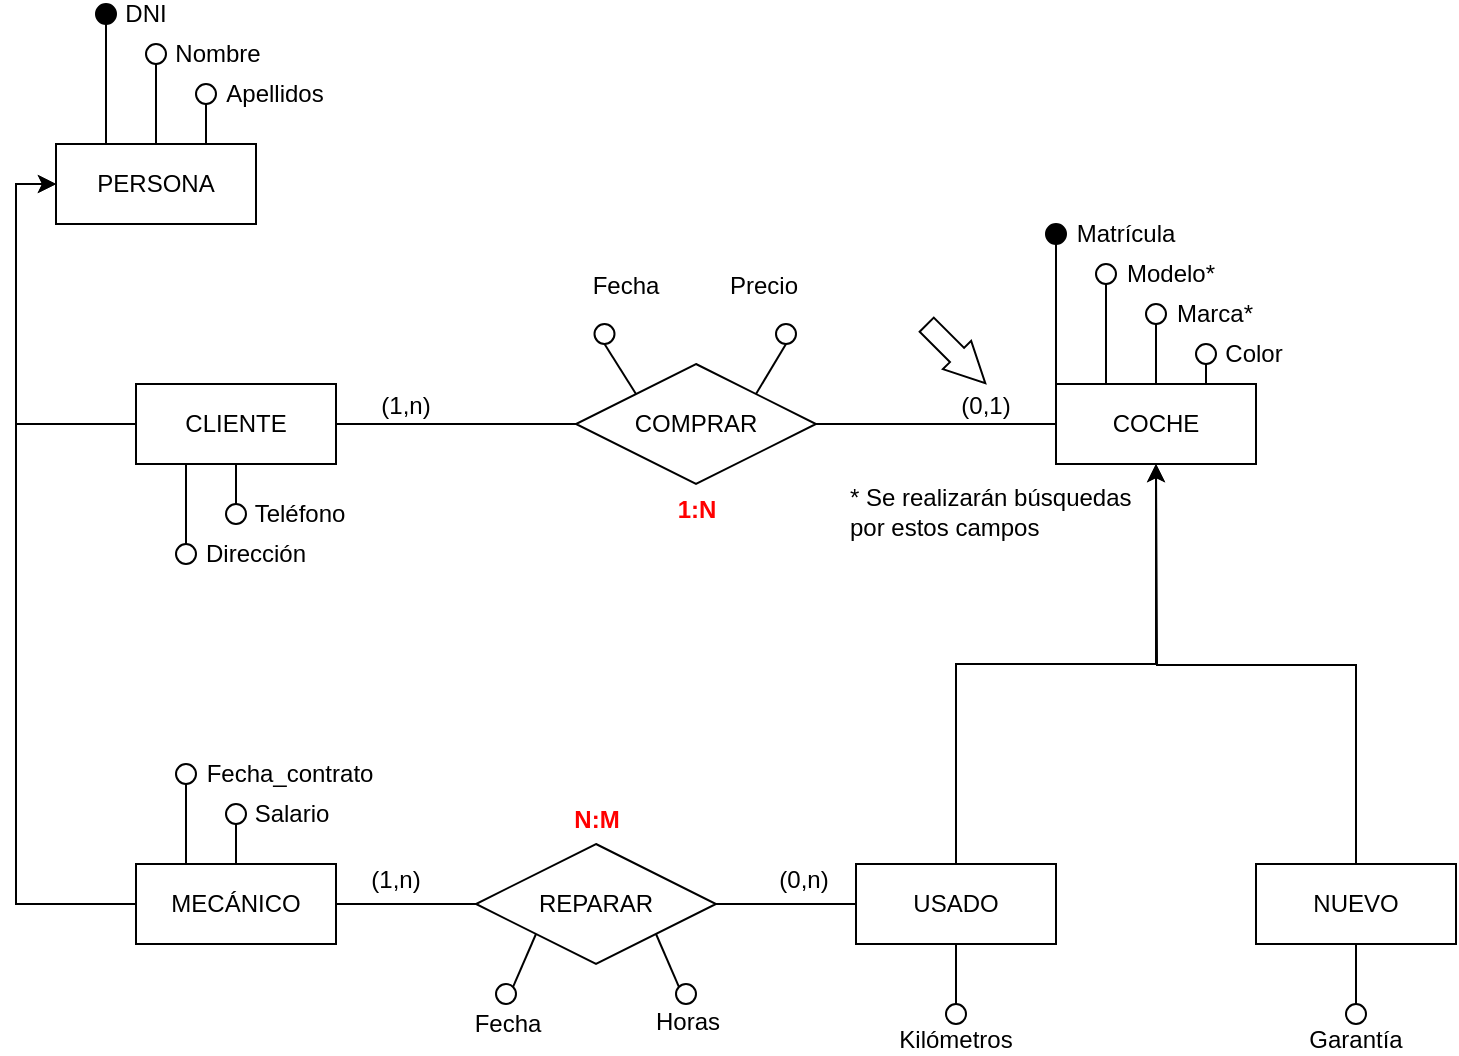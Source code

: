 <mxfile version="22.1.2" type="device" pages="2">
  <diagram id="2yf-LPSe1qnthCO2TVM8" name="DIAGRAMA E-R">
    <mxGraphModel dx="1098" dy="648" grid="1" gridSize="10" guides="1" tooltips="1" connect="1" arrows="1" fold="1" page="1" pageScale="1" pageWidth="827" pageHeight="1169" math="0" shadow="0">
      <root>
        <mxCell id="0" />
        <mxCell id="1" parent="0" />
        <mxCell id="YklgK1IUKCAG5jEIRezk-4" style="edgeStyle=orthogonalEdgeStyle;rounded=0;orthogonalLoop=1;jettySize=auto;html=1;exitX=0;exitY=0.5;exitDx=0;exitDy=0;entryX=0;entryY=0.5;entryDx=0;entryDy=0;" parent="1" source="YklgK1IUKCAG5jEIRezk-1" target="YklgK1IUKCAG5jEIRezk-3" edge="1">
          <mxGeometry relative="1" as="geometry" />
        </mxCell>
        <mxCell id="YklgK1IUKCAG5jEIRezk-14" style="edgeStyle=orthogonalEdgeStyle;rounded=0;orthogonalLoop=1;jettySize=auto;html=1;exitX=1;exitY=0.5;exitDx=0;exitDy=0;entryX=0;entryY=0.5;entryDx=0;entryDy=0;endArrow=none;endFill=0;" parent="1" source="YklgK1IUKCAG5jEIRezk-1" target="YklgK1IUKCAG5jEIRezk-12" edge="1">
          <mxGeometry relative="1" as="geometry" />
        </mxCell>
        <mxCell id="YklgK1IUKCAG5jEIRezk-35" style="edgeStyle=orthogonalEdgeStyle;rounded=0;orthogonalLoop=1;jettySize=auto;html=1;exitX=0.25;exitY=1;exitDx=0;exitDy=0;entryX=0.5;entryY=0;entryDx=0;entryDy=0;endArrow=none;endFill=0;" parent="1" source="YklgK1IUKCAG5jEIRezk-1" target="YklgK1IUKCAG5jEIRezk-34" edge="1">
          <mxGeometry relative="1" as="geometry" />
        </mxCell>
        <mxCell id="YklgK1IUKCAG5jEIRezk-38" style="edgeStyle=orthogonalEdgeStyle;rounded=0;orthogonalLoop=1;jettySize=auto;html=1;exitX=0.5;exitY=1;exitDx=0;exitDy=0;entryX=0.5;entryY=0;entryDx=0;entryDy=0;endArrow=none;endFill=0;" parent="1" source="YklgK1IUKCAG5jEIRezk-1" target="YklgK1IUKCAG5jEIRezk-37" edge="1">
          <mxGeometry relative="1" as="geometry" />
        </mxCell>
        <mxCell id="YklgK1IUKCAG5jEIRezk-1" value="CLIENTE" style="whiteSpace=wrap;html=1;align=center;" parent="1" vertex="1">
          <mxGeometry x="80" y="280" width="100" height="40" as="geometry" />
        </mxCell>
        <mxCell id="YklgK1IUKCAG5jEIRezk-6" style="edgeStyle=orthogonalEdgeStyle;rounded=0;orthogonalLoop=1;jettySize=auto;html=1;exitX=0;exitY=0.5;exitDx=0;exitDy=0;entryX=0;entryY=0.5;entryDx=0;entryDy=0;" parent="1" source="YklgK1IUKCAG5jEIRezk-2" target="YklgK1IUKCAG5jEIRezk-3" edge="1">
          <mxGeometry relative="1" as="geometry" />
        </mxCell>
        <mxCell id="YklgK1IUKCAG5jEIRezk-16" style="edgeStyle=orthogonalEdgeStyle;rounded=0;orthogonalLoop=1;jettySize=auto;html=1;exitX=1;exitY=0.5;exitDx=0;exitDy=0;entryX=0;entryY=0.5;entryDx=0;entryDy=0;endArrow=none;endFill=0;" parent="1" source="YklgK1IUKCAG5jEIRezk-2" target="YklgK1IUKCAG5jEIRezk-13" edge="1">
          <mxGeometry relative="1" as="geometry" />
        </mxCell>
        <mxCell id="YklgK1IUKCAG5jEIRezk-2" value="MECÁNICO" style="whiteSpace=wrap;html=1;align=center;" parent="1" vertex="1">
          <mxGeometry x="80" y="520" width="100" height="40" as="geometry" />
        </mxCell>
        <mxCell id="YklgK1IUKCAG5jEIRezk-26" style="edgeStyle=orthogonalEdgeStyle;rounded=0;orthogonalLoop=1;jettySize=auto;html=1;exitX=0.25;exitY=0;exitDx=0;exitDy=0;entryX=0.5;entryY=1;entryDx=0;entryDy=0;endArrow=none;endFill=0;" parent="1" source="YklgK1IUKCAG5jEIRezk-3" target="YklgK1IUKCAG5jEIRezk-25" edge="1">
          <mxGeometry relative="1" as="geometry" />
        </mxCell>
        <mxCell id="YklgK1IUKCAG5jEIRezk-29" style="edgeStyle=orthogonalEdgeStyle;rounded=0;orthogonalLoop=1;jettySize=auto;html=1;exitX=0.5;exitY=0;exitDx=0;exitDy=0;entryX=0.5;entryY=1;entryDx=0;entryDy=0;endArrow=none;endFill=0;" parent="1" source="YklgK1IUKCAG5jEIRezk-3" target="YklgK1IUKCAG5jEIRezk-28" edge="1">
          <mxGeometry relative="1" as="geometry" />
        </mxCell>
        <mxCell id="YklgK1IUKCAG5jEIRezk-32" style="edgeStyle=orthogonalEdgeStyle;rounded=0;orthogonalLoop=1;jettySize=auto;html=1;exitX=0.75;exitY=0;exitDx=0;exitDy=0;entryX=0.5;entryY=1;entryDx=0;entryDy=0;endArrow=none;endFill=0;" parent="1" source="YklgK1IUKCAG5jEIRezk-3" target="YklgK1IUKCAG5jEIRezk-31" edge="1">
          <mxGeometry relative="1" as="geometry" />
        </mxCell>
        <mxCell id="YklgK1IUKCAG5jEIRezk-3" value="PERSONA" style="whiteSpace=wrap;html=1;align=center;" parent="1" vertex="1">
          <mxGeometry x="40" y="160" width="100" height="40" as="geometry" />
        </mxCell>
        <mxCell id="YklgK1IUKCAG5jEIRezk-10" style="edgeStyle=orthogonalEdgeStyle;rounded=0;orthogonalLoop=1;jettySize=auto;html=1;exitX=0.5;exitY=0;exitDx=0;exitDy=0;entryX=0.5;entryY=1;entryDx=0;entryDy=0;" parent="1" source="YklgK1IUKCAG5jEIRezk-7" target="YklgK1IUKCAG5jEIRezk-9" edge="1">
          <mxGeometry relative="1" as="geometry" />
        </mxCell>
        <mxCell id="YklgK1IUKCAG5jEIRezk-47" style="edgeStyle=orthogonalEdgeStyle;rounded=0;orthogonalLoop=1;jettySize=auto;html=1;exitX=0.5;exitY=1;exitDx=0;exitDy=0;entryX=0.5;entryY=0;entryDx=0;entryDy=0;endArrow=none;endFill=0;" parent="1" source="YklgK1IUKCAG5jEIRezk-7" target="YklgK1IUKCAG5jEIRezk-46" edge="1">
          <mxGeometry relative="1" as="geometry" />
        </mxCell>
        <mxCell id="YklgK1IUKCAG5jEIRezk-7" value="USADO" style="whiteSpace=wrap;html=1;align=center;" parent="1" vertex="1">
          <mxGeometry x="440" y="520" width="100" height="40" as="geometry" />
        </mxCell>
        <mxCell id="YklgK1IUKCAG5jEIRezk-11" style="edgeStyle=orthogonalEdgeStyle;rounded=0;orthogonalLoop=1;jettySize=auto;html=1;exitX=0.5;exitY=0;exitDx=0;exitDy=0;" parent="1" source="YklgK1IUKCAG5jEIRezk-8" edge="1">
          <mxGeometry relative="1" as="geometry">
            <mxPoint x="590" y="320" as="targetPoint" />
          </mxGeometry>
        </mxCell>
        <mxCell id="YklgK1IUKCAG5jEIRezk-50" style="edgeStyle=orthogonalEdgeStyle;rounded=0;orthogonalLoop=1;jettySize=auto;html=1;exitX=0.5;exitY=1;exitDx=0;exitDy=0;entryX=0.5;entryY=0;entryDx=0;entryDy=0;endArrow=none;endFill=0;" parent="1" source="YklgK1IUKCAG5jEIRezk-8" target="YklgK1IUKCAG5jEIRezk-49" edge="1">
          <mxGeometry relative="1" as="geometry" />
        </mxCell>
        <mxCell id="YklgK1IUKCAG5jEIRezk-8" value="NUEVO" style="whiteSpace=wrap;html=1;align=center;" parent="1" vertex="1">
          <mxGeometry x="640" y="520" width="100" height="40" as="geometry" />
        </mxCell>
        <mxCell id="YklgK1IUKCAG5jEIRezk-15" style="edgeStyle=orthogonalEdgeStyle;rounded=0;orthogonalLoop=1;jettySize=auto;html=1;exitX=0;exitY=0.5;exitDx=0;exitDy=0;entryX=1;entryY=0.5;entryDx=0;entryDy=0;endArrow=none;endFill=0;" parent="1" source="YklgK1IUKCAG5jEIRezk-9" target="YklgK1IUKCAG5jEIRezk-12" edge="1">
          <mxGeometry relative="1" as="geometry" />
        </mxCell>
        <mxCell id="YklgK1IUKCAG5jEIRezk-54" style="edgeStyle=orthogonalEdgeStyle;rounded=0;orthogonalLoop=1;jettySize=auto;html=1;exitX=0;exitY=0;exitDx=0;exitDy=0;entryX=0.5;entryY=1;entryDx=0;entryDy=0;endArrow=none;endFill=0;" parent="1" source="YklgK1IUKCAG5jEIRezk-9" target="YklgK1IUKCAG5jEIRezk-53" edge="1">
          <mxGeometry relative="1" as="geometry" />
        </mxCell>
        <mxCell id="YklgK1IUKCAG5jEIRezk-57" style="edgeStyle=orthogonalEdgeStyle;rounded=0;orthogonalLoop=1;jettySize=auto;html=1;exitX=0.25;exitY=0;exitDx=0;exitDy=0;entryX=0.5;entryY=1;entryDx=0;entryDy=0;endArrow=none;endFill=0;" parent="1" source="YklgK1IUKCAG5jEIRezk-9" target="YklgK1IUKCAG5jEIRezk-56" edge="1">
          <mxGeometry relative="1" as="geometry" />
        </mxCell>
        <mxCell id="YklgK1IUKCAG5jEIRezk-60" style="edgeStyle=orthogonalEdgeStyle;rounded=0;orthogonalLoop=1;jettySize=auto;html=1;exitX=0.5;exitY=0;exitDx=0;exitDy=0;entryX=0.5;entryY=1;entryDx=0;entryDy=0;endArrow=none;endFill=0;" parent="1" source="YklgK1IUKCAG5jEIRezk-9" target="YklgK1IUKCAG5jEIRezk-59" edge="1">
          <mxGeometry relative="1" as="geometry" />
        </mxCell>
        <mxCell id="YklgK1IUKCAG5jEIRezk-63" style="edgeStyle=orthogonalEdgeStyle;rounded=0;orthogonalLoop=1;jettySize=auto;html=1;exitX=0.75;exitY=0;exitDx=0;exitDy=0;entryX=0.5;entryY=1;entryDx=0;entryDy=0;endArrow=none;endFill=0;" parent="1" source="YklgK1IUKCAG5jEIRezk-9" target="YklgK1IUKCAG5jEIRezk-62" edge="1">
          <mxGeometry relative="1" as="geometry" />
        </mxCell>
        <mxCell id="YklgK1IUKCAG5jEIRezk-9" value="COCHE" style="whiteSpace=wrap;html=1;align=center;" parent="1" vertex="1">
          <mxGeometry x="540" y="280" width="100" height="40" as="geometry" />
        </mxCell>
        <mxCell id="YklgK1IUKCAG5jEIRezk-12" value="COMPRAR" style="shape=rhombus;perimeter=rhombusPerimeter;whiteSpace=wrap;html=1;align=center;" parent="1" vertex="1">
          <mxGeometry x="300" y="270" width="120" height="60" as="geometry" />
        </mxCell>
        <mxCell id="YklgK1IUKCAG5jEIRezk-17" style="edgeStyle=orthogonalEdgeStyle;rounded=0;orthogonalLoop=1;jettySize=auto;html=1;exitX=1;exitY=0.5;exitDx=0;exitDy=0;entryX=0;entryY=0.5;entryDx=0;entryDy=0;endArrow=none;endFill=0;" parent="1" source="YklgK1IUKCAG5jEIRezk-13" target="YklgK1IUKCAG5jEIRezk-7" edge="1">
          <mxGeometry relative="1" as="geometry" />
        </mxCell>
        <mxCell id="YklgK1IUKCAG5jEIRezk-75" style="edgeStyle=none;rounded=0;orthogonalLoop=1;jettySize=auto;html=1;exitX=0;exitY=1;exitDx=0;exitDy=0;entryX=1;entryY=0;entryDx=0;entryDy=0;endArrow=none;endFill=0;" parent="1" source="YklgK1IUKCAG5jEIRezk-13" target="YklgK1IUKCAG5jEIRezk-73" edge="1">
          <mxGeometry relative="1" as="geometry" />
        </mxCell>
        <mxCell id="YklgK1IUKCAG5jEIRezk-79" style="edgeStyle=none;rounded=0;orthogonalLoop=1;jettySize=auto;html=1;exitX=1;exitY=1;exitDx=0;exitDy=0;entryX=0;entryY=0;entryDx=0;entryDy=0;endArrow=none;endFill=0;" parent="1" source="YklgK1IUKCAG5jEIRezk-13" target="YklgK1IUKCAG5jEIRezk-74" edge="1">
          <mxGeometry relative="1" as="geometry" />
        </mxCell>
        <mxCell id="YklgK1IUKCAG5jEIRezk-13" value="REPARAR" style="shape=rhombus;perimeter=rhombusPerimeter;whiteSpace=wrap;html=1;align=center;" parent="1" vertex="1">
          <mxGeometry x="250" y="510" width="120" height="60" as="geometry" />
        </mxCell>
        <mxCell id="YklgK1IUKCAG5jEIRezk-20" value="(1,n)" style="text;html=1;strokeColor=none;fillColor=none;align=center;verticalAlign=middle;whiteSpace=wrap;rounded=0;" parent="1" vertex="1">
          <mxGeometry x="200" y="286" width="30" height="10" as="geometry" />
        </mxCell>
        <mxCell id="YklgK1IUKCAG5jEIRezk-21" value="(0,1)" style="text;html=1;strokeColor=none;fillColor=none;align=center;verticalAlign=middle;whiteSpace=wrap;rounded=0;" parent="1" vertex="1">
          <mxGeometry x="490" y="286" width="30" height="10" as="geometry" />
        </mxCell>
        <mxCell id="YklgK1IUKCAG5jEIRezk-22" value="" style="shape=flexArrow;endArrow=classic;html=1;rounded=0;endWidth=9;endSize=6.33;" parent="1" edge="1">
          <mxGeometry width="50" height="50" relative="1" as="geometry">
            <mxPoint x="475" y="250" as="sourcePoint" />
            <mxPoint x="505" y="280" as="targetPoint" />
          </mxGeometry>
        </mxCell>
        <mxCell id="YklgK1IUKCAG5jEIRezk-23" value="(1,n)" style="text;html=1;strokeColor=none;fillColor=none;align=center;verticalAlign=middle;whiteSpace=wrap;rounded=0;" parent="1" vertex="1">
          <mxGeometry x="195" y="523" width="30" height="10" as="geometry" />
        </mxCell>
        <mxCell id="YklgK1IUKCAG5jEIRezk-24" value="(0,n)" style="text;html=1;strokeColor=none;fillColor=none;align=center;verticalAlign=middle;whiteSpace=wrap;rounded=0;" parent="1" vertex="1">
          <mxGeometry x="399" y="523" width="30" height="10" as="geometry" />
        </mxCell>
        <mxCell id="YklgK1IUKCAG5jEIRezk-25" value="" style="ellipse;whiteSpace=wrap;html=1;aspect=fixed;fillColor=#000000;" parent="1" vertex="1">
          <mxGeometry x="60" y="90" width="10" height="10" as="geometry" />
        </mxCell>
        <mxCell id="YklgK1IUKCAG5jEIRezk-27" value="DNI" style="text;html=1;strokeColor=none;fillColor=none;align=center;verticalAlign=middle;whiteSpace=wrap;rounded=0;" parent="1" vertex="1">
          <mxGeometry x="70" y="90" width="30" height="10" as="geometry" />
        </mxCell>
        <mxCell id="YklgK1IUKCAG5jEIRezk-28" value="" style="ellipse;whiteSpace=wrap;html=1;aspect=fixed;" parent="1" vertex="1">
          <mxGeometry x="85" y="110" width="10" height="10" as="geometry" />
        </mxCell>
        <mxCell id="YklgK1IUKCAG5jEIRezk-30" value="Nombre" style="text;html=1;strokeColor=none;fillColor=none;align=center;verticalAlign=middle;whiteSpace=wrap;rounded=0;" parent="1" vertex="1">
          <mxGeometry x="96" y="110" width="50" height="10" as="geometry" />
        </mxCell>
        <mxCell id="YklgK1IUKCAG5jEIRezk-31" value="" style="ellipse;whiteSpace=wrap;html=1;aspect=fixed;" parent="1" vertex="1">
          <mxGeometry x="110" y="130" width="10" height="10" as="geometry" />
        </mxCell>
        <mxCell id="YklgK1IUKCAG5jEIRezk-33" value="Apellidos" style="text;html=1;strokeColor=none;fillColor=none;align=center;verticalAlign=middle;whiteSpace=wrap;rounded=0;" parent="1" vertex="1">
          <mxGeometry x="122" y="130" width="55" height="10" as="geometry" />
        </mxCell>
        <mxCell id="YklgK1IUKCAG5jEIRezk-34" value="" style="ellipse;whiteSpace=wrap;html=1;aspect=fixed;" parent="1" vertex="1">
          <mxGeometry x="100" y="360" width="10" height="10" as="geometry" />
        </mxCell>
        <mxCell id="YklgK1IUKCAG5jEIRezk-36" value="Dirección" style="text;html=1;strokeColor=none;fillColor=none;align=center;verticalAlign=middle;whiteSpace=wrap;rounded=0;" parent="1" vertex="1">
          <mxGeometry x="115" y="360" width="50" height="10" as="geometry" />
        </mxCell>
        <mxCell id="YklgK1IUKCAG5jEIRezk-37" value="" style="ellipse;whiteSpace=wrap;html=1;aspect=fixed;" parent="1" vertex="1">
          <mxGeometry x="125" y="340" width="10" height="10" as="geometry" />
        </mxCell>
        <mxCell id="YklgK1IUKCAG5jEIRezk-39" value="Teléfono" style="text;html=1;strokeColor=none;fillColor=none;align=center;verticalAlign=middle;whiteSpace=wrap;rounded=0;" parent="1" vertex="1">
          <mxGeometry x="137" y="340" width="50" height="10" as="geometry" />
        </mxCell>
        <mxCell id="YklgK1IUKCAG5jEIRezk-42" style="edgeStyle=orthogonalEdgeStyle;rounded=0;orthogonalLoop=1;jettySize=auto;html=1;exitX=0.5;exitY=1;exitDx=0;exitDy=0;entryX=0.25;entryY=0;entryDx=0;entryDy=0;endArrow=none;endFill=0;" parent="1" source="YklgK1IUKCAG5jEIRezk-40" target="YklgK1IUKCAG5jEIRezk-2" edge="1">
          <mxGeometry relative="1" as="geometry" />
        </mxCell>
        <mxCell id="YklgK1IUKCAG5jEIRezk-40" value="" style="ellipse;whiteSpace=wrap;html=1;aspect=fixed;" parent="1" vertex="1">
          <mxGeometry x="100" y="470" width="10" height="10" as="geometry" />
        </mxCell>
        <mxCell id="YklgK1IUKCAG5jEIRezk-43" style="edgeStyle=orthogonalEdgeStyle;rounded=0;orthogonalLoop=1;jettySize=auto;html=1;exitX=0.5;exitY=1;exitDx=0;exitDy=0;entryX=0.5;entryY=0;entryDx=0;entryDy=0;endArrow=none;endFill=0;" parent="1" source="YklgK1IUKCAG5jEIRezk-41" target="YklgK1IUKCAG5jEIRezk-2" edge="1">
          <mxGeometry relative="1" as="geometry" />
        </mxCell>
        <mxCell id="YklgK1IUKCAG5jEIRezk-41" value="" style="ellipse;whiteSpace=wrap;html=1;aspect=fixed;" parent="1" vertex="1">
          <mxGeometry x="125" y="490" width="10" height="10" as="geometry" />
        </mxCell>
        <mxCell id="YklgK1IUKCAG5jEIRezk-44" value="Fecha_contrato" style="text;html=1;strokeColor=none;fillColor=none;align=center;verticalAlign=middle;whiteSpace=wrap;rounded=0;" parent="1" vertex="1">
          <mxGeometry x="117" y="470" width="80" height="10" as="geometry" />
        </mxCell>
        <mxCell id="YklgK1IUKCAG5jEIRezk-45" value="Salario" style="text;html=1;strokeColor=none;fillColor=none;align=center;verticalAlign=middle;whiteSpace=wrap;rounded=0;" parent="1" vertex="1">
          <mxGeometry x="141" y="490" width="34" height="10" as="geometry" />
        </mxCell>
        <mxCell id="YklgK1IUKCAG5jEIRezk-46" value="" style="ellipse;whiteSpace=wrap;html=1;aspect=fixed;" parent="1" vertex="1">
          <mxGeometry x="485" y="590" width="10" height="10" as="geometry" />
        </mxCell>
        <mxCell id="YklgK1IUKCAG5jEIRezk-48" value="Kilómetros" style="text;html=1;strokeColor=none;fillColor=none;align=center;verticalAlign=middle;whiteSpace=wrap;rounded=0;" parent="1" vertex="1">
          <mxGeometry x="460" y="603" width="60" height="10" as="geometry" />
        </mxCell>
        <mxCell id="YklgK1IUKCAG5jEIRezk-49" value="" style="ellipse;whiteSpace=wrap;html=1;aspect=fixed;" parent="1" vertex="1">
          <mxGeometry x="685" y="590" width="10" height="10" as="geometry" />
        </mxCell>
        <mxCell id="YklgK1IUKCAG5jEIRezk-51" value="Garantía" style="text;html=1;strokeColor=none;fillColor=none;align=center;verticalAlign=middle;whiteSpace=wrap;rounded=0;" parent="1" vertex="1">
          <mxGeometry x="665" y="603" width="50" height="10" as="geometry" />
        </mxCell>
        <mxCell id="YklgK1IUKCAG5jEIRezk-53" value="" style="ellipse;whiteSpace=wrap;html=1;aspect=fixed;fillColor=#000000;" parent="1" vertex="1">
          <mxGeometry x="535" y="200" width="10" height="10" as="geometry" />
        </mxCell>
        <mxCell id="YklgK1IUKCAG5jEIRezk-55" value="Matrícula" style="text;html=1;strokeColor=none;fillColor=none;align=center;verticalAlign=middle;whiteSpace=wrap;rounded=0;" parent="1" vertex="1">
          <mxGeometry x="550" y="200" width="50" height="10" as="geometry" />
        </mxCell>
        <mxCell id="YklgK1IUKCAG5jEIRezk-56" value="" style="ellipse;whiteSpace=wrap;html=1;aspect=fixed;" parent="1" vertex="1">
          <mxGeometry x="560" y="220" width="10" height="10" as="geometry" />
        </mxCell>
        <mxCell id="YklgK1IUKCAG5jEIRezk-58" value="Modelo*" style="text;html=1;strokeColor=none;fillColor=none;align=center;verticalAlign=middle;whiteSpace=wrap;rounded=0;" parent="1" vertex="1">
          <mxGeometry x="575" y="220" width="45" height="10" as="geometry" />
        </mxCell>
        <mxCell id="YklgK1IUKCAG5jEIRezk-59" value="" style="ellipse;whiteSpace=wrap;html=1;aspect=fixed;" parent="1" vertex="1">
          <mxGeometry x="585" y="240" width="10" height="10" as="geometry" />
        </mxCell>
        <mxCell id="YklgK1IUKCAG5jEIRezk-61" value="Marca*" style="text;html=1;strokeColor=none;fillColor=none;align=center;verticalAlign=middle;whiteSpace=wrap;rounded=0;" parent="1" vertex="1">
          <mxGeometry x="597" y="240" width="45" height="10" as="geometry" />
        </mxCell>
        <mxCell id="YklgK1IUKCAG5jEIRezk-62" value="" style="ellipse;whiteSpace=wrap;html=1;aspect=fixed;" parent="1" vertex="1">
          <mxGeometry x="610" y="260" width="10" height="10" as="geometry" />
        </mxCell>
        <mxCell id="YklgK1IUKCAG5jEIRezk-64" value="Color" style="text;html=1;strokeColor=none;fillColor=none;align=center;verticalAlign=middle;whiteSpace=wrap;rounded=0;" parent="1" vertex="1">
          <mxGeometry x="625" y="260" width="28" height="10" as="geometry" />
        </mxCell>
        <mxCell id="YklgK1IUKCAG5jEIRezk-65" value="* Se realizarán búsquedas por estos campos" style="text;html=1;strokeColor=none;fillColor=none;align=left;verticalAlign=middle;whiteSpace=wrap;rounded=0;" parent="1" vertex="1">
          <mxGeometry x="435" y="329" width="150" height="30" as="geometry" />
        </mxCell>
        <mxCell id="-b9QOJxfZIgLCK0oRXfn-2" style="edgeStyle=none;rounded=0;orthogonalLoop=1;jettySize=auto;html=1;exitX=0.5;exitY=1;exitDx=0;exitDy=0;entryX=1;entryY=0;entryDx=0;entryDy=0;endArrow=none;endFill=0;" parent="1" source="YklgK1IUKCAG5jEIRezk-66" target="YklgK1IUKCAG5jEIRezk-12" edge="1">
          <mxGeometry relative="1" as="geometry" />
        </mxCell>
        <mxCell id="YklgK1IUKCAG5jEIRezk-66" value="" style="ellipse;whiteSpace=wrap;html=1;aspect=fixed;" parent="1" vertex="1">
          <mxGeometry x="400" y="250" width="10" height="10" as="geometry" />
        </mxCell>
        <mxCell id="-b9QOJxfZIgLCK0oRXfn-1" style="rounded=0;orthogonalLoop=1;jettySize=auto;html=1;exitX=0.5;exitY=1;exitDx=0;exitDy=0;entryX=0;entryY=0;entryDx=0;entryDy=0;endArrow=none;endFill=0;" parent="1" source="YklgK1IUKCAG5jEIRezk-67" target="YklgK1IUKCAG5jEIRezk-12" edge="1">
          <mxGeometry relative="1" as="geometry" />
        </mxCell>
        <mxCell id="YklgK1IUKCAG5jEIRezk-67" value="" style="ellipse;whiteSpace=wrap;html=1;aspect=fixed;" parent="1" vertex="1">
          <mxGeometry x="309.25" y="250" width="10" height="10" as="geometry" />
        </mxCell>
        <mxCell id="YklgK1IUKCAG5jEIRezk-70" value="Fecha" style="text;html=1;strokeColor=none;fillColor=none;align=center;verticalAlign=middle;whiteSpace=wrap;rounded=0;" parent="1" vertex="1">
          <mxGeometry x="305" y="226" width="40" height="10" as="geometry" />
        </mxCell>
        <mxCell id="YklgK1IUKCAG5jEIRezk-71" value="Precio" style="text;html=1;strokeColor=none;fillColor=none;align=center;verticalAlign=middle;whiteSpace=wrap;rounded=0;" parent="1" vertex="1">
          <mxGeometry x="376" y="226" width="36" height="10" as="geometry" />
        </mxCell>
        <mxCell id="YklgK1IUKCAG5jEIRezk-73" value="" style="ellipse;whiteSpace=wrap;html=1;aspect=fixed;" parent="1" vertex="1">
          <mxGeometry x="260" y="580" width="10" height="10" as="geometry" />
        </mxCell>
        <mxCell id="YklgK1IUKCAG5jEIRezk-74" value="" style="ellipse;whiteSpace=wrap;html=1;aspect=fixed;" parent="1" vertex="1">
          <mxGeometry x="350" y="580" width="10" height="10" as="geometry" />
        </mxCell>
        <mxCell id="YklgK1IUKCAG5jEIRezk-76" style="edgeStyle=none;rounded=0;orthogonalLoop=1;jettySize=auto;html=1;exitX=1;exitY=1;exitDx=0;exitDy=0;endArrow=none;endFill=0;" parent="1" source="YklgK1IUKCAG5jEIRezk-13" target="YklgK1IUKCAG5jEIRezk-13" edge="1">
          <mxGeometry relative="1" as="geometry" />
        </mxCell>
        <mxCell id="YklgK1IUKCAG5jEIRezk-80" value="Fecha" style="text;html=1;strokeColor=none;fillColor=none;align=center;verticalAlign=middle;whiteSpace=wrap;rounded=0;" parent="1" vertex="1">
          <mxGeometry x="251" y="596" width="30" height="7" as="geometry" />
        </mxCell>
        <mxCell id="YklgK1IUKCAG5jEIRezk-81" value="Horas" style="text;html=1;strokeColor=none;fillColor=none;align=center;verticalAlign=middle;whiteSpace=wrap;rounded=0;" parent="1" vertex="1">
          <mxGeometry x="341" y="595" width="30" height="7" as="geometry" />
        </mxCell>
        <mxCell id="YklgK1IUKCAG5jEIRezk-82" value="&lt;b&gt;&lt;font color=&quot;#ff0000&quot;&gt;1:N&lt;/font&gt;&lt;/b&gt;" style="text;html=1;strokeColor=none;fillColor=none;align=center;verticalAlign=middle;whiteSpace=wrap;rounded=0;" parent="1" vertex="1">
          <mxGeometry x="347" y="338" width="26.5" height="10" as="geometry" />
        </mxCell>
        <mxCell id="YklgK1IUKCAG5jEIRezk-83" value="&lt;b&gt;&lt;font color=&quot;#ff0000&quot;&gt;N:M&lt;/font&gt;&lt;/b&gt;" style="text;html=1;strokeColor=none;fillColor=none;align=center;verticalAlign=middle;whiteSpace=wrap;rounded=0;" parent="1" vertex="1">
          <mxGeometry x="297" y="493" width="26.5" height="10" as="geometry" />
        </mxCell>
      </root>
    </mxGraphModel>
  </diagram>
  <diagram id="iNkYHAIGWigi9mTpa4Id" name="DIAGRAMA LÓGICO">
    <mxGraphModel dx="1098" dy="648" grid="1" gridSize="10" guides="1" tooltips="1" connect="1" arrows="1" fold="1" page="1" pageScale="1" pageWidth="827" pageHeight="1169" math="0" shadow="0">
      <root>
        <mxCell id="0" />
        <mxCell id="1" parent="0" />
        <mxCell id="39b_d9zUNrH0OEFJ4sRa-1" value="PERSONAS" style="shape=table;startSize=30;container=1;collapsible=1;childLayout=tableLayout;fixedRows=1;rowLines=0;fontStyle=1;align=center;resizeLast=1;" parent="1" vertex="1">
          <mxGeometry x="40" y="80" width="180" height="160" as="geometry" />
        </mxCell>
        <mxCell id="39b_d9zUNrH0OEFJ4sRa-2" value="" style="shape=tableRow;horizontal=0;startSize=0;swimlaneHead=0;swimlaneBody=0;fillColor=none;collapsible=0;dropTarget=0;points=[[0,0.5],[1,0.5]];portConstraint=eastwest;top=0;left=0;right=0;bottom=1;" parent="39b_d9zUNrH0OEFJ4sRa-1" vertex="1">
          <mxGeometry y="30" width="180" height="30" as="geometry" />
        </mxCell>
        <mxCell id="39b_d9zUNrH0OEFJ4sRa-3" value="PK" style="shape=partialRectangle;connectable=0;fillColor=none;top=0;left=0;bottom=0;right=0;fontStyle=1;overflow=hidden;" parent="39b_d9zUNrH0OEFJ4sRa-2" vertex="1">
          <mxGeometry width="30" height="30" as="geometry">
            <mxRectangle width="30" height="30" as="alternateBounds" />
          </mxGeometry>
        </mxCell>
        <mxCell id="39b_d9zUNrH0OEFJ4sRa-4" value="ID PERSONA" style="shape=partialRectangle;connectable=0;fillColor=none;top=0;left=0;bottom=0;right=0;align=left;spacingLeft=6;fontStyle=5;overflow=hidden;" parent="39b_d9zUNrH0OEFJ4sRa-2" vertex="1">
          <mxGeometry x="30" width="150" height="30" as="geometry">
            <mxRectangle width="150" height="30" as="alternateBounds" />
          </mxGeometry>
        </mxCell>
        <mxCell id="ToRmXsPdos5ygJHeJDCC-9" value="" style="shape=tableRow;horizontal=0;startSize=0;swimlaneHead=0;swimlaneBody=0;fillColor=none;collapsible=0;dropTarget=0;points=[[0,0.5],[1,0.5]];portConstraint=eastwest;top=0;left=0;right=0;bottom=0;" vertex="1" parent="39b_d9zUNrH0OEFJ4sRa-1">
          <mxGeometry y="60" width="180" height="30" as="geometry" />
        </mxCell>
        <mxCell id="ToRmXsPdos5ygJHeJDCC-10" value="" style="shape=partialRectangle;connectable=0;fillColor=none;top=0;left=0;bottom=0;right=0;fontStyle=0;overflow=hidden;whiteSpace=wrap;html=1;" vertex="1" parent="ToRmXsPdos5ygJHeJDCC-9">
          <mxGeometry width="30" height="30" as="geometry">
            <mxRectangle width="30" height="30" as="alternateBounds" />
          </mxGeometry>
        </mxCell>
        <mxCell id="ToRmXsPdos5ygJHeJDCC-11" value="DNI/NIE **" style="shape=partialRectangle;connectable=0;fillColor=none;top=0;left=0;bottom=0;right=0;align=left;spacingLeft=6;fontStyle=0;overflow=hidden;whiteSpace=wrap;html=1;" vertex="1" parent="ToRmXsPdos5ygJHeJDCC-9">
          <mxGeometry x="30" width="150" height="30" as="geometry">
            <mxRectangle width="150" height="30" as="alternateBounds" />
          </mxGeometry>
        </mxCell>
        <mxCell id="39b_d9zUNrH0OEFJ4sRa-5" value="" style="shape=tableRow;horizontal=0;startSize=0;swimlaneHead=0;swimlaneBody=0;fillColor=none;collapsible=0;dropTarget=0;points=[[0,0.5],[1,0.5]];portConstraint=eastwest;top=0;left=0;right=0;bottom=0;" parent="39b_d9zUNrH0OEFJ4sRa-1" vertex="1">
          <mxGeometry y="90" width="180" height="30" as="geometry" />
        </mxCell>
        <mxCell id="39b_d9zUNrH0OEFJ4sRa-6" value="" style="shape=partialRectangle;connectable=0;fillColor=none;top=0;left=0;bottom=0;right=0;editable=1;overflow=hidden;" parent="39b_d9zUNrH0OEFJ4sRa-5" vertex="1">
          <mxGeometry width="30" height="30" as="geometry">
            <mxRectangle width="30" height="30" as="alternateBounds" />
          </mxGeometry>
        </mxCell>
        <mxCell id="39b_d9zUNrH0OEFJ4sRa-7" value="NOMBRE" style="shape=partialRectangle;connectable=0;fillColor=none;top=0;left=0;bottom=0;right=0;align=left;spacingLeft=6;overflow=hidden;" parent="39b_d9zUNrH0OEFJ4sRa-5" vertex="1">
          <mxGeometry x="30" width="150" height="30" as="geometry">
            <mxRectangle width="150" height="30" as="alternateBounds" />
          </mxGeometry>
        </mxCell>
        <mxCell id="39b_d9zUNrH0OEFJ4sRa-8" value="" style="shape=tableRow;horizontal=0;startSize=0;swimlaneHead=0;swimlaneBody=0;fillColor=none;collapsible=0;dropTarget=0;points=[[0,0.5],[1,0.5]];portConstraint=eastwest;top=0;left=0;right=0;bottom=0;" parent="39b_d9zUNrH0OEFJ4sRa-1" vertex="1">
          <mxGeometry y="120" width="180" height="30" as="geometry" />
        </mxCell>
        <mxCell id="39b_d9zUNrH0OEFJ4sRa-9" value="" style="shape=partialRectangle;connectable=0;fillColor=none;top=0;left=0;bottom=0;right=0;editable=1;overflow=hidden;" parent="39b_d9zUNrH0OEFJ4sRa-8" vertex="1">
          <mxGeometry width="30" height="30" as="geometry">
            <mxRectangle width="30" height="30" as="alternateBounds" />
          </mxGeometry>
        </mxCell>
        <mxCell id="39b_d9zUNrH0OEFJ4sRa-10" value="APELLIDOS" style="shape=partialRectangle;connectable=0;fillColor=none;top=0;left=0;bottom=0;right=0;align=left;spacingLeft=6;overflow=hidden;" parent="39b_d9zUNrH0OEFJ4sRa-8" vertex="1">
          <mxGeometry x="30" width="150" height="30" as="geometry">
            <mxRectangle width="150" height="30" as="alternateBounds" />
          </mxGeometry>
        </mxCell>
        <mxCell id="39b_d9zUNrH0OEFJ4sRa-14" value="MECANICOS" style="shape=table;startSize=30;container=1;collapsible=1;childLayout=tableLayout;fixedRows=1;rowLines=0;fontStyle=1;align=center;resizeLast=1;" parent="1" vertex="1">
          <mxGeometry x="40" y="280" width="180" height="130" as="geometry" />
        </mxCell>
        <mxCell id="39b_d9zUNrH0OEFJ4sRa-15" value="" style="shape=tableRow;horizontal=0;startSize=0;swimlaneHead=0;swimlaneBody=0;fillColor=none;collapsible=0;dropTarget=0;points=[[0,0.5],[1,0.5]];portConstraint=eastwest;top=0;left=0;right=0;bottom=1;" parent="39b_d9zUNrH0OEFJ4sRa-14" vertex="1">
          <mxGeometry y="30" width="180" height="30" as="geometry" />
        </mxCell>
        <mxCell id="39b_d9zUNrH0OEFJ4sRa-16" value="PK" style="shape=partialRectangle;connectable=0;fillColor=none;top=0;left=0;bottom=0;right=0;fontStyle=1;overflow=hidden;" parent="39b_d9zUNrH0OEFJ4sRa-15" vertex="1">
          <mxGeometry width="30" height="30" as="geometry">
            <mxRectangle width="30" height="30" as="alternateBounds" />
          </mxGeometry>
        </mxCell>
        <mxCell id="39b_d9zUNrH0OEFJ4sRa-17" value="ID_PERSONAS" style="shape=partialRectangle;connectable=0;fillColor=none;top=0;left=0;bottom=0;right=0;align=left;spacingLeft=6;fontStyle=5;overflow=hidden;" parent="39b_d9zUNrH0OEFJ4sRa-15" vertex="1">
          <mxGeometry x="30" width="150" height="30" as="geometry">
            <mxRectangle width="150" height="30" as="alternateBounds" />
          </mxGeometry>
        </mxCell>
        <mxCell id="39b_d9zUNrH0OEFJ4sRa-18" value="" style="shape=tableRow;horizontal=0;startSize=0;swimlaneHead=0;swimlaneBody=0;fillColor=none;collapsible=0;dropTarget=0;points=[[0,0.5],[1,0.5]];portConstraint=eastwest;top=0;left=0;right=0;bottom=0;" parent="39b_d9zUNrH0OEFJ4sRa-14" vertex="1">
          <mxGeometry y="60" width="180" height="30" as="geometry" />
        </mxCell>
        <mxCell id="39b_d9zUNrH0OEFJ4sRa-19" value="" style="shape=partialRectangle;connectable=0;fillColor=none;top=0;left=0;bottom=0;right=0;editable=1;overflow=hidden;" parent="39b_d9zUNrH0OEFJ4sRa-18" vertex="1">
          <mxGeometry width="30" height="30" as="geometry">
            <mxRectangle width="30" height="30" as="alternateBounds" />
          </mxGeometry>
        </mxCell>
        <mxCell id="39b_d9zUNrH0OEFJ4sRa-20" value="SALARIO" style="shape=partialRectangle;connectable=0;fillColor=none;top=0;left=0;bottom=0;right=0;align=left;spacingLeft=6;overflow=hidden;" parent="39b_d9zUNrH0OEFJ4sRa-18" vertex="1">
          <mxGeometry x="30" width="150" height="30" as="geometry">
            <mxRectangle width="150" height="30" as="alternateBounds" />
          </mxGeometry>
        </mxCell>
        <mxCell id="39b_d9zUNrH0OEFJ4sRa-24" value="" style="shape=tableRow;horizontal=0;startSize=0;swimlaneHead=0;swimlaneBody=0;fillColor=none;collapsible=0;dropTarget=0;points=[[0,0.5],[1,0.5]];portConstraint=eastwest;top=0;left=0;right=0;bottom=0;" parent="39b_d9zUNrH0OEFJ4sRa-14" vertex="1">
          <mxGeometry y="90" width="180" height="30" as="geometry" />
        </mxCell>
        <mxCell id="39b_d9zUNrH0OEFJ4sRa-25" value="" style="shape=partialRectangle;connectable=0;fillColor=none;top=0;left=0;bottom=0;right=0;editable=1;overflow=hidden;" parent="39b_d9zUNrH0OEFJ4sRa-24" vertex="1">
          <mxGeometry width="30" height="30" as="geometry">
            <mxRectangle width="30" height="30" as="alternateBounds" />
          </mxGeometry>
        </mxCell>
        <mxCell id="39b_d9zUNrH0OEFJ4sRa-26" value="FECHA_CONTRATO" style="shape=partialRectangle;connectable=0;fillColor=none;top=0;left=0;bottom=0;right=0;align=left;spacingLeft=6;overflow=hidden;" parent="39b_d9zUNrH0OEFJ4sRa-24" vertex="1">
          <mxGeometry x="30" width="150" height="30" as="geometry">
            <mxRectangle width="150" height="30" as="alternateBounds" />
          </mxGeometry>
        </mxCell>
        <mxCell id="39b_d9zUNrH0OEFJ4sRa-27" value="CLIENTES" style="shape=table;startSize=30;container=1;collapsible=1;childLayout=tableLayout;fixedRows=1;rowLines=0;fontStyle=1;align=center;resizeLast=1;" parent="1" vertex="1">
          <mxGeometry x="40" y="480" width="180" height="130" as="geometry" />
        </mxCell>
        <mxCell id="39b_d9zUNrH0OEFJ4sRa-28" value="" style="shape=tableRow;horizontal=0;startSize=0;swimlaneHead=0;swimlaneBody=0;fillColor=none;collapsible=0;dropTarget=0;points=[[0,0.5],[1,0.5]];portConstraint=eastwest;top=0;left=0;right=0;bottom=1;" parent="39b_d9zUNrH0OEFJ4sRa-27" vertex="1">
          <mxGeometry y="30" width="180" height="30" as="geometry" />
        </mxCell>
        <mxCell id="39b_d9zUNrH0OEFJ4sRa-29" value="PK" style="shape=partialRectangle;connectable=0;fillColor=none;top=0;left=0;bottom=0;right=0;fontStyle=1;overflow=hidden;" parent="39b_d9zUNrH0OEFJ4sRa-28" vertex="1">
          <mxGeometry width="30" height="30" as="geometry">
            <mxRectangle width="30" height="30" as="alternateBounds" />
          </mxGeometry>
        </mxCell>
        <mxCell id="39b_d9zUNrH0OEFJ4sRa-30" value="ID_PERSONAS" style="shape=partialRectangle;connectable=0;fillColor=none;top=0;left=0;bottom=0;right=0;align=left;spacingLeft=6;fontStyle=5;overflow=hidden;" parent="39b_d9zUNrH0OEFJ4sRa-28" vertex="1">
          <mxGeometry x="30" width="150" height="30" as="geometry">
            <mxRectangle width="150" height="30" as="alternateBounds" />
          </mxGeometry>
        </mxCell>
        <mxCell id="39b_d9zUNrH0OEFJ4sRa-31" value="" style="shape=tableRow;horizontal=0;startSize=0;swimlaneHead=0;swimlaneBody=0;fillColor=none;collapsible=0;dropTarget=0;points=[[0,0.5],[1,0.5]];portConstraint=eastwest;top=0;left=0;right=0;bottom=0;" parent="39b_d9zUNrH0OEFJ4sRa-27" vertex="1">
          <mxGeometry y="60" width="180" height="30" as="geometry" />
        </mxCell>
        <mxCell id="39b_d9zUNrH0OEFJ4sRa-32" value="" style="shape=partialRectangle;connectable=0;fillColor=none;top=0;left=0;bottom=0;right=0;editable=1;overflow=hidden;" parent="39b_d9zUNrH0OEFJ4sRa-31" vertex="1">
          <mxGeometry width="30" height="30" as="geometry">
            <mxRectangle width="30" height="30" as="alternateBounds" />
          </mxGeometry>
        </mxCell>
        <mxCell id="39b_d9zUNrH0OEFJ4sRa-33" value="DIRECCION" style="shape=partialRectangle;connectable=0;fillColor=none;top=0;left=0;bottom=0;right=0;align=left;spacingLeft=6;overflow=hidden;" parent="39b_d9zUNrH0OEFJ4sRa-31" vertex="1">
          <mxGeometry x="30" width="150" height="30" as="geometry">
            <mxRectangle width="150" height="30" as="alternateBounds" />
          </mxGeometry>
        </mxCell>
        <mxCell id="39b_d9zUNrH0OEFJ4sRa-37" value="" style="shape=tableRow;horizontal=0;startSize=0;swimlaneHead=0;swimlaneBody=0;fillColor=none;collapsible=0;dropTarget=0;points=[[0,0.5],[1,0.5]];portConstraint=eastwest;top=0;left=0;right=0;bottom=0;" parent="39b_d9zUNrH0OEFJ4sRa-27" vertex="1">
          <mxGeometry y="90" width="180" height="30" as="geometry" />
        </mxCell>
        <mxCell id="39b_d9zUNrH0OEFJ4sRa-38" value="" style="shape=partialRectangle;connectable=0;fillColor=none;top=0;left=0;bottom=0;right=0;editable=1;overflow=hidden;" parent="39b_d9zUNrH0OEFJ4sRa-37" vertex="1">
          <mxGeometry width="30" height="30" as="geometry">
            <mxRectangle width="30" height="30" as="alternateBounds" />
          </mxGeometry>
        </mxCell>
        <mxCell id="39b_d9zUNrH0OEFJ4sRa-39" value="TELEFONO" style="shape=partialRectangle;connectable=0;fillColor=none;top=0;left=0;bottom=0;right=0;align=left;spacingLeft=6;overflow=hidden;" parent="39b_d9zUNrH0OEFJ4sRa-37" vertex="1">
          <mxGeometry x="30" width="150" height="30" as="geometry">
            <mxRectangle width="150" height="30" as="alternateBounds" />
          </mxGeometry>
        </mxCell>
        <mxCell id="39b_d9zUNrH0OEFJ4sRa-40" style="edgeStyle=orthogonalEdgeStyle;rounded=0;orthogonalLoop=1;jettySize=auto;html=1;exitX=0;exitY=0.5;exitDx=0;exitDy=0;entryX=0;entryY=0.5;entryDx=0;entryDy=0;endArrow=none;endFill=0;" parent="1" source="39b_d9zUNrH0OEFJ4sRa-2" target="39b_d9zUNrH0OEFJ4sRa-15" edge="1">
          <mxGeometry relative="1" as="geometry" />
        </mxCell>
        <mxCell id="39b_d9zUNrH0OEFJ4sRa-41" style="edgeStyle=orthogonalEdgeStyle;rounded=0;orthogonalLoop=1;jettySize=auto;html=1;exitX=0;exitY=0.5;exitDx=0;exitDy=0;entryX=0;entryY=0.5;entryDx=0;entryDy=0;endArrow=none;endFill=0;" parent="1" source="39b_d9zUNrH0OEFJ4sRa-2" target="39b_d9zUNrH0OEFJ4sRa-28" edge="1">
          <mxGeometry relative="1" as="geometry" />
        </mxCell>
        <mxCell id="39b_d9zUNrH0OEFJ4sRa-42" value="1" style="text;html=1;strokeColor=none;fillColor=none;align=center;verticalAlign=middle;whiteSpace=wrap;rounded=0;" parent="1" vertex="1">
          <mxGeometry x="25" y="130" width="10" height="10" as="geometry" />
        </mxCell>
        <mxCell id="39b_d9zUNrH0OEFJ4sRa-43" value="1" style="text;html=1;strokeColor=none;fillColor=none;align=center;verticalAlign=middle;whiteSpace=wrap;rounded=0;" parent="1" vertex="1">
          <mxGeometry x="25" y="310" width="10" height="10" as="geometry" />
        </mxCell>
        <mxCell id="39b_d9zUNrH0OEFJ4sRa-44" value="1" style="text;html=1;strokeColor=none;fillColor=none;align=center;verticalAlign=middle;whiteSpace=wrap;rounded=0;" parent="1" vertex="1">
          <mxGeometry x="25" y="510" width="10" height="10" as="geometry" />
        </mxCell>
        <mxCell id="39b_d9zUNrH0OEFJ4sRa-45" value="NUEVOS" style="shape=table;startSize=30;container=1;collapsible=1;childLayout=tableLayout;fixedRows=1;rowLines=0;fontStyle=1;align=center;resizeLast=1;" parent="1" vertex="1">
          <mxGeometry x="580" y="80" width="180" height="100" as="geometry" />
        </mxCell>
        <mxCell id="39b_d9zUNrH0OEFJ4sRa-46" value="" style="shape=tableRow;horizontal=0;startSize=0;swimlaneHead=0;swimlaneBody=0;fillColor=none;collapsible=0;dropTarget=0;points=[[0,0.5],[1,0.5]];portConstraint=eastwest;top=0;left=0;right=0;bottom=1;" parent="39b_d9zUNrH0OEFJ4sRa-45" vertex="1">
          <mxGeometry y="30" width="180" height="30" as="geometry" />
        </mxCell>
        <mxCell id="39b_d9zUNrH0OEFJ4sRa-47" value="PK" style="shape=partialRectangle;connectable=0;fillColor=none;top=0;left=0;bottom=0;right=0;fontStyle=1;overflow=hidden;" parent="39b_d9zUNrH0OEFJ4sRa-46" vertex="1">
          <mxGeometry width="30" height="30" as="geometry">
            <mxRectangle width="30" height="30" as="alternateBounds" />
          </mxGeometry>
        </mxCell>
        <mxCell id="39b_d9zUNrH0OEFJ4sRa-48" value="ID_COCHE" style="shape=partialRectangle;connectable=0;fillColor=none;top=0;left=0;bottom=0;right=0;align=left;spacingLeft=6;fontStyle=5;overflow=hidden;" parent="39b_d9zUNrH0OEFJ4sRa-46" vertex="1">
          <mxGeometry x="30" width="150" height="30" as="geometry">
            <mxRectangle width="150" height="30" as="alternateBounds" />
          </mxGeometry>
        </mxCell>
        <mxCell id="39b_d9zUNrH0OEFJ4sRa-49" value="" style="shape=tableRow;horizontal=0;startSize=0;swimlaneHead=0;swimlaneBody=0;fillColor=none;collapsible=0;dropTarget=0;points=[[0,0.5],[1,0.5]];portConstraint=eastwest;top=0;left=0;right=0;bottom=0;" parent="39b_d9zUNrH0OEFJ4sRa-45" vertex="1">
          <mxGeometry y="60" width="180" height="30" as="geometry" />
        </mxCell>
        <mxCell id="39b_d9zUNrH0OEFJ4sRa-50" value="" style="shape=partialRectangle;connectable=0;fillColor=none;top=0;left=0;bottom=0;right=0;editable=1;overflow=hidden;" parent="39b_d9zUNrH0OEFJ4sRa-49" vertex="1">
          <mxGeometry width="30" height="30" as="geometry">
            <mxRectangle width="30" height="30" as="alternateBounds" />
          </mxGeometry>
        </mxCell>
        <mxCell id="39b_d9zUNrH0OEFJ4sRa-51" value="GARANTIA" style="shape=partialRectangle;connectable=0;fillColor=none;top=0;left=0;bottom=0;right=0;align=left;spacingLeft=6;overflow=hidden;" parent="39b_d9zUNrH0OEFJ4sRa-49" vertex="1">
          <mxGeometry x="30" width="150" height="30" as="geometry">
            <mxRectangle width="150" height="30" as="alternateBounds" />
          </mxGeometry>
        </mxCell>
        <mxCell id="39b_d9zUNrH0OEFJ4sRa-58" value="USADOS" style="shape=table;startSize=30;container=1;collapsible=1;childLayout=tableLayout;fixedRows=1;rowLines=0;fontStyle=1;align=center;resizeLast=1;" parent="1" vertex="1">
          <mxGeometry x="580" y="240" width="180" height="100" as="geometry" />
        </mxCell>
        <mxCell id="39b_d9zUNrH0OEFJ4sRa-59" value="" style="shape=tableRow;horizontal=0;startSize=0;swimlaneHead=0;swimlaneBody=0;fillColor=none;collapsible=0;dropTarget=0;points=[[0,0.5],[1,0.5]];portConstraint=eastwest;top=0;left=0;right=0;bottom=1;" parent="39b_d9zUNrH0OEFJ4sRa-58" vertex="1">
          <mxGeometry y="30" width="180" height="30" as="geometry" />
        </mxCell>
        <mxCell id="39b_d9zUNrH0OEFJ4sRa-60" value="PK" style="shape=partialRectangle;connectable=0;fillColor=none;top=0;left=0;bottom=0;right=0;fontStyle=1;overflow=hidden;" parent="39b_d9zUNrH0OEFJ4sRa-59" vertex="1">
          <mxGeometry width="30" height="30" as="geometry">
            <mxRectangle width="30" height="30" as="alternateBounds" />
          </mxGeometry>
        </mxCell>
        <mxCell id="39b_d9zUNrH0OEFJ4sRa-61" value="ID_COCHE" style="shape=partialRectangle;connectable=0;fillColor=none;top=0;left=0;bottom=0;right=0;align=left;spacingLeft=6;fontStyle=5;overflow=hidden;" parent="39b_d9zUNrH0OEFJ4sRa-59" vertex="1">
          <mxGeometry x="30" width="150" height="30" as="geometry">
            <mxRectangle width="150" height="30" as="alternateBounds" />
          </mxGeometry>
        </mxCell>
        <mxCell id="39b_d9zUNrH0OEFJ4sRa-62" value="" style="shape=tableRow;horizontal=0;startSize=0;swimlaneHead=0;swimlaneBody=0;fillColor=none;collapsible=0;dropTarget=0;points=[[0,0.5],[1,0.5]];portConstraint=eastwest;top=0;left=0;right=0;bottom=0;" parent="39b_d9zUNrH0OEFJ4sRa-58" vertex="1">
          <mxGeometry y="60" width="180" height="30" as="geometry" />
        </mxCell>
        <mxCell id="39b_d9zUNrH0OEFJ4sRa-63" value="" style="shape=partialRectangle;connectable=0;fillColor=none;top=0;left=0;bottom=0;right=0;editable=1;overflow=hidden;" parent="39b_d9zUNrH0OEFJ4sRa-62" vertex="1">
          <mxGeometry width="30" height="30" as="geometry">
            <mxRectangle width="30" height="30" as="alternateBounds" />
          </mxGeometry>
        </mxCell>
        <mxCell id="39b_d9zUNrH0OEFJ4sRa-64" value="KILOMETROS" style="shape=partialRectangle;connectable=0;fillColor=none;top=0;left=0;bottom=0;right=0;align=left;spacingLeft=6;overflow=hidden;" parent="39b_d9zUNrH0OEFJ4sRa-62" vertex="1">
          <mxGeometry x="30" width="150" height="30" as="geometry">
            <mxRectangle width="150" height="30" as="alternateBounds" />
          </mxGeometry>
        </mxCell>
        <mxCell id="39b_d9zUNrH0OEFJ4sRa-84" value="COCHES" style="shape=table;startSize=30;container=1;collapsible=1;childLayout=tableLayout;fixedRows=1;rowLines=0;fontStyle=1;align=center;resizeLast=1;" parent="1" vertex="1">
          <mxGeometry x="580" y="400" width="180" height="160" as="geometry" />
        </mxCell>
        <mxCell id="39b_d9zUNrH0OEFJ4sRa-85" value="" style="shape=tableRow;horizontal=0;startSize=0;swimlaneHead=0;swimlaneBody=0;fillColor=none;collapsible=0;dropTarget=0;points=[[0,0.5],[1,0.5]];portConstraint=eastwest;top=0;left=0;right=0;bottom=0;" parent="39b_d9zUNrH0OEFJ4sRa-84" vertex="1">
          <mxGeometry y="30" width="180" height="30" as="geometry" />
        </mxCell>
        <mxCell id="39b_d9zUNrH0OEFJ4sRa-86" value="PK" style="shape=partialRectangle;connectable=0;fillColor=none;top=0;left=0;bottom=0;right=0;fontStyle=1;overflow=hidden;" parent="39b_d9zUNrH0OEFJ4sRa-85" vertex="1">
          <mxGeometry width="30" height="30" as="geometry">
            <mxRectangle width="30" height="30" as="alternateBounds" />
          </mxGeometry>
        </mxCell>
        <mxCell id="39b_d9zUNrH0OEFJ4sRa-87" value="ID_COCHE" style="shape=partialRectangle;connectable=0;fillColor=none;top=0;left=0;bottom=0;right=0;align=left;spacingLeft=6;fontStyle=5;overflow=hidden;" parent="39b_d9zUNrH0OEFJ4sRa-85" vertex="1">
          <mxGeometry x="30" width="150" height="30" as="geometry">
            <mxRectangle width="150" height="30" as="alternateBounds" />
          </mxGeometry>
        </mxCell>
        <mxCell id="39b_d9zUNrH0OEFJ4sRa-88" value="" style="shape=tableRow;horizontal=0;startSize=0;swimlaneHead=0;swimlaneBody=0;fillColor=none;collapsible=0;dropTarget=0;points=[[0,0.5],[1,0.5]];portConstraint=eastwest;top=0;left=0;right=0;bottom=1;" parent="39b_d9zUNrH0OEFJ4sRa-84" vertex="1">
          <mxGeometry y="60" width="180" height="30" as="geometry" />
        </mxCell>
        <mxCell id="39b_d9zUNrH0OEFJ4sRa-89" value="FK" style="shape=partialRectangle;connectable=0;fillColor=none;top=0;left=0;bottom=0;right=0;fontStyle=1;overflow=hidden;" parent="39b_d9zUNrH0OEFJ4sRa-88" vertex="1">
          <mxGeometry width="30" height="30" as="geometry">
            <mxRectangle width="30" height="30" as="alternateBounds" />
          </mxGeometry>
        </mxCell>
        <mxCell id="39b_d9zUNrH0OEFJ4sRa-90" value="ID_MODELO" style="shape=partialRectangle;connectable=0;fillColor=none;top=0;left=0;bottom=0;right=0;align=left;spacingLeft=6;fontStyle=5;overflow=hidden;" parent="39b_d9zUNrH0OEFJ4sRa-88" vertex="1">
          <mxGeometry x="30" width="150" height="30" as="geometry">
            <mxRectangle width="150" height="30" as="alternateBounds" />
          </mxGeometry>
        </mxCell>
        <mxCell id="39b_d9zUNrH0OEFJ4sRa-94" value="" style="shape=tableRow;horizontal=0;startSize=0;swimlaneHead=0;swimlaneBody=0;fillColor=none;collapsible=0;dropTarget=0;points=[[0,0.5],[1,0.5]];portConstraint=eastwest;top=0;left=0;right=0;bottom=0;" parent="39b_d9zUNrH0OEFJ4sRa-84" vertex="1">
          <mxGeometry y="90" width="180" height="30" as="geometry" />
        </mxCell>
        <mxCell id="39b_d9zUNrH0OEFJ4sRa-95" value="" style="shape=partialRectangle;connectable=0;fillColor=none;top=0;left=0;bottom=0;right=0;editable=1;overflow=hidden;" parent="39b_d9zUNrH0OEFJ4sRa-94" vertex="1">
          <mxGeometry width="30" height="30" as="geometry">
            <mxRectangle width="30" height="30" as="alternateBounds" />
          </mxGeometry>
        </mxCell>
        <mxCell id="39b_d9zUNrH0OEFJ4sRa-96" value="MATRICULA *" style="shape=partialRectangle;connectable=0;fillColor=none;top=0;left=0;bottom=0;right=0;align=left;spacingLeft=6;overflow=hidden;" parent="39b_d9zUNrH0OEFJ4sRa-94" vertex="1">
          <mxGeometry x="30" width="150" height="30" as="geometry">
            <mxRectangle width="150" height="30" as="alternateBounds" />
          </mxGeometry>
        </mxCell>
        <mxCell id="ToRmXsPdos5ygJHeJDCC-12" value="" style="shape=tableRow;horizontal=0;startSize=0;swimlaneHead=0;swimlaneBody=0;fillColor=none;collapsible=0;dropTarget=0;points=[[0,0.5],[1,0.5]];portConstraint=eastwest;top=0;left=0;right=0;bottom=0;" vertex="1" parent="39b_d9zUNrH0OEFJ4sRa-84">
          <mxGeometry y="120" width="180" height="30" as="geometry" />
        </mxCell>
        <mxCell id="ToRmXsPdos5ygJHeJDCC-13" value="" style="shape=partialRectangle;connectable=0;fillColor=none;top=0;left=0;bottom=0;right=0;editable=1;overflow=hidden;" vertex="1" parent="ToRmXsPdos5ygJHeJDCC-12">
          <mxGeometry width="30" height="30" as="geometry">
            <mxRectangle width="30" height="30" as="alternateBounds" />
          </mxGeometry>
        </mxCell>
        <mxCell id="ToRmXsPdos5ygJHeJDCC-14" value="COLOR" style="shape=partialRectangle;connectable=0;fillColor=none;top=0;left=0;bottom=0;right=0;align=left;spacingLeft=6;overflow=hidden;" vertex="1" parent="ToRmXsPdos5ygJHeJDCC-12">
          <mxGeometry x="30" width="150" height="30" as="geometry">
            <mxRectangle width="150" height="30" as="alternateBounds" />
          </mxGeometry>
        </mxCell>
        <mxCell id="39b_d9zUNrH0OEFJ4sRa-97" style="edgeStyle=orthogonalEdgeStyle;rounded=0;orthogonalLoop=1;jettySize=auto;html=1;exitX=1;exitY=0.5;exitDx=0;exitDy=0;entryX=1;entryY=0.5;entryDx=0;entryDy=0;endArrow=none;endFill=0;" parent="1" source="39b_d9zUNrH0OEFJ4sRa-46" target="39b_d9zUNrH0OEFJ4sRa-59" edge="1">
          <mxGeometry relative="1" as="geometry" />
        </mxCell>
        <mxCell id="39b_d9zUNrH0OEFJ4sRa-98" style="edgeStyle=orthogonalEdgeStyle;rounded=0;orthogonalLoop=1;jettySize=auto;html=1;exitX=1;exitY=0.5;exitDx=0;exitDy=0;entryX=1;entryY=0.5;entryDx=0;entryDy=0;endArrow=none;endFill=0;" parent="1" source="39b_d9zUNrH0OEFJ4sRa-46" target="39b_d9zUNrH0OEFJ4sRa-85" edge="1">
          <mxGeometry relative="1" as="geometry" />
        </mxCell>
        <mxCell id="39b_d9zUNrH0OEFJ4sRa-99" value="1" style="text;html=1;strokeColor=none;fillColor=none;align=center;verticalAlign=middle;whiteSpace=wrap;rounded=0;" parent="1" vertex="1">
          <mxGeometry x="765" y="130" width="10" height="10" as="geometry" />
        </mxCell>
        <mxCell id="39b_d9zUNrH0OEFJ4sRa-100" value="1" style="text;html=1;strokeColor=none;fillColor=none;align=center;verticalAlign=middle;whiteSpace=wrap;rounded=0;" parent="1" vertex="1">
          <mxGeometry x="765" y="292" width="10" height="10" as="geometry" />
        </mxCell>
        <mxCell id="39b_d9zUNrH0OEFJ4sRa-101" value="1" style="text;html=1;strokeColor=none;fillColor=none;align=center;verticalAlign=middle;whiteSpace=wrap;rounded=0;" parent="1" vertex="1">
          <mxGeometry x="765" y="430" width="10" height="10" as="geometry" />
        </mxCell>
        <mxCell id="39b_d9zUNrH0OEFJ4sRa-115" value="MECANICOS_USADOS" style="shape=table;startSize=30;container=1;collapsible=1;childLayout=tableLayout;fixedRows=1;rowLines=0;fontStyle=1;align=center;resizeLast=1;" parent="1" vertex="1">
          <mxGeometry x="310" y="250" width="180" height="190" as="geometry" />
        </mxCell>
        <mxCell id="39b_d9zUNrH0OEFJ4sRa-116" value="" style="shape=tableRow;horizontal=0;startSize=0;swimlaneHead=0;swimlaneBody=0;fillColor=none;collapsible=0;dropTarget=0;points=[[0,0.5],[1,0.5]];portConstraint=eastwest;top=0;left=0;right=0;bottom=0;" parent="39b_d9zUNrH0OEFJ4sRa-115" vertex="1">
          <mxGeometry y="30" width="180" height="30" as="geometry" />
        </mxCell>
        <mxCell id="39b_d9zUNrH0OEFJ4sRa-117" value="PK" style="shape=partialRectangle;connectable=0;fillColor=none;top=0;left=0;bottom=0;right=0;fontStyle=1;overflow=hidden;" parent="39b_d9zUNrH0OEFJ4sRa-116" vertex="1">
          <mxGeometry width="30" height="30" as="geometry">
            <mxRectangle width="30" height="30" as="alternateBounds" />
          </mxGeometry>
        </mxCell>
        <mxCell id="39b_d9zUNrH0OEFJ4sRa-118" value="ID_MECANICO_USADO*" style="shape=partialRectangle;connectable=0;fillColor=none;top=0;left=0;bottom=0;right=0;align=left;spacingLeft=6;fontStyle=5;overflow=hidden;" parent="39b_d9zUNrH0OEFJ4sRa-116" vertex="1">
          <mxGeometry x="30" width="150" height="30" as="geometry">
            <mxRectangle width="150" height="30" as="alternateBounds" />
          </mxGeometry>
        </mxCell>
        <mxCell id="39b_d9zUNrH0OEFJ4sRa-134" value="" style="shape=tableRow;horizontal=0;startSize=0;swimlaneHead=0;swimlaneBody=0;fillColor=none;collapsible=0;dropTarget=0;points=[[0,0.5],[1,0.5]];portConstraint=eastwest;top=0;left=0;right=0;bottom=0;" parent="39b_d9zUNrH0OEFJ4sRa-115" vertex="1">
          <mxGeometry y="60" width="180" height="30" as="geometry" />
        </mxCell>
        <mxCell id="39b_d9zUNrH0OEFJ4sRa-135" value="FK" style="shape=partialRectangle;connectable=0;fillColor=none;top=0;left=0;bottom=0;right=0;fontStyle=1;overflow=hidden;" parent="39b_d9zUNrH0OEFJ4sRa-134" vertex="1">
          <mxGeometry width="30" height="30" as="geometry">
            <mxRectangle width="30" height="30" as="alternateBounds" />
          </mxGeometry>
        </mxCell>
        <mxCell id="39b_d9zUNrH0OEFJ4sRa-136" value="ID_PERSONAS" style="shape=partialRectangle;connectable=0;fillColor=none;top=0;left=0;bottom=0;right=0;align=left;spacingLeft=6;fontStyle=5;overflow=hidden;" parent="39b_d9zUNrH0OEFJ4sRa-134" vertex="1">
          <mxGeometry x="30" width="150" height="30" as="geometry">
            <mxRectangle width="150" height="30" as="alternateBounds" />
          </mxGeometry>
        </mxCell>
        <mxCell id="39b_d9zUNrH0OEFJ4sRa-119" value="" style="shape=tableRow;horizontal=0;startSize=0;swimlaneHead=0;swimlaneBody=0;fillColor=none;collapsible=0;dropTarget=0;points=[[0,0.5],[1,0.5]];portConstraint=eastwest;top=0;left=0;right=0;bottom=1;" parent="39b_d9zUNrH0OEFJ4sRa-115" vertex="1">
          <mxGeometry y="90" width="180" height="30" as="geometry" />
        </mxCell>
        <mxCell id="39b_d9zUNrH0OEFJ4sRa-120" value="FK" style="shape=partialRectangle;connectable=0;fillColor=none;top=0;left=0;bottom=0;right=0;fontStyle=1;overflow=hidden;" parent="39b_d9zUNrH0OEFJ4sRa-119" vertex="1">
          <mxGeometry width="30" height="30" as="geometry">
            <mxRectangle width="30" height="30" as="alternateBounds" />
          </mxGeometry>
        </mxCell>
        <mxCell id="39b_d9zUNrH0OEFJ4sRa-121" value="ID_COCHE" style="shape=partialRectangle;connectable=0;fillColor=none;top=0;left=0;bottom=0;right=0;align=left;spacingLeft=6;fontStyle=5;overflow=hidden;" parent="39b_d9zUNrH0OEFJ4sRa-119" vertex="1">
          <mxGeometry x="30" width="150" height="30" as="geometry">
            <mxRectangle width="150" height="30" as="alternateBounds" />
          </mxGeometry>
        </mxCell>
        <mxCell id="39b_d9zUNrH0OEFJ4sRa-122" value="" style="shape=tableRow;horizontal=0;startSize=0;swimlaneHead=0;swimlaneBody=0;fillColor=none;collapsible=0;dropTarget=0;points=[[0,0.5],[1,0.5]];portConstraint=eastwest;top=0;left=0;right=0;bottom=0;" parent="39b_d9zUNrH0OEFJ4sRa-115" vertex="1">
          <mxGeometry y="120" width="180" height="30" as="geometry" />
        </mxCell>
        <mxCell id="39b_d9zUNrH0OEFJ4sRa-123" value="" style="shape=partialRectangle;connectable=0;fillColor=none;top=0;left=0;bottom=0;right=0;editable=1;overflow=hidden;" parent="39b_d9zUNrH0OEFJ4sRa-122" vertex="1">
          <mxGeometry width="30" height="30" as="geometry">
            <mxRectangle width="30" height="30" as="alternateBounds" />
          </mxGeometry>
        </mxCell>
        <mxCell id="39b_d9zUNrH0OEFJ4sRa-124" value="FECHA_TRABAJO" style="shape=partialRectangle;connectable=0;fillColor=none;top=0;left=0;bottom=0;right=0;align=left;spacingLeft=6;overflow=hidden;" parent="39b_d9zUNrH0OEFJ4sRa-122" vertex="1">
          <mxGeometry x="30" width="150" height="30" as="geometry">
            <mxRectangle width="150" height="30" as="alternateBounds" />
          </mxGeometry>
        </mxCell>
        <mxCell id="39b_d9zUNrH0OEFJ4sRa-125" value="" style="shape=tableRow;horizontal=0;startSize=0;swimlaneHead=0;swimlaneBody=0;fillColor=none;collapsible=0;dropTarget=0;points=[[0,0.5],[1,0.5]];portConstraint=eastwest;top=0;left=0;right=0;bottom=0;" parent="39b_d9zUNrH0OEFJ4sRa-115" vertex="1">
          <mxGeometry y="150" width="180" height="30" as="geometry" />
        </mxCell>
        <mxCell id="39b_d9zUNrH0OEFJ4sRa-126" value="" style="shape=partialRectangle;connectable=0;fillColor=none;top=0;left=0;bottom=0;right=0;editable=1;overflow=hidden;" parent="39b_d9zUNrH0OEFJ4sRa-125" vertex="1">
          <mxGeometry width="30" height="30" as="geometry">
            <mxRectangle width="30" height="30" as="alternateBounds" />
          </mxGeometry>
        </mxCell>
        <mxCell id="39b_d9zUNrH0OEFJ4sRa-127" value="HORAS" style="shape=partialRectangle;connectable=0;fillColor=none;top=0;left=0;bottom=0;right=0;align=left;spacingLeft=6;overflow=hidden;" parent="39b_d9zUNrH0OEFJ4sRa-125" vertex="1">
          <mxGeometry x="30" width="150" height="30" as="geometry">
            <mxRectangle width="150" height="30" as="alternateBounds" />
          </mxGeometry>
        </mxCell>
        <mxCell id="39b_d9zUNrH0OEFJ4sRa-129" style="edgeStyle=orthogonalEdgeStyle;rounded=0;orthogonalLoop=1;jettySize=auto;html=1;exitX=0;exitY=0.5;exitDx=0;exitDy=0;entryX=1;entryY=0.5;entryDx=0;entryDy=0;endArrow=classic;endFill=1;" parent="1" source="39b_d9zUNrH0OEFJ4sRa-59" target="39b_d9zUNrH0OEFJ4sRa-119" edge="1">
          <mxGeometry relative="1" as="geometry" />
        </mxCell>
        <mxCell id="39b_d9zUNrH0OEFJ4sRa-130" value="1" style="text;html=1;strokeColor=none;fillColor=none;align=center;verticalAlign=middle;whiteSpace=wrap;rounded=0;" parent="1" vertex="1">
          <mxGeometry x="230" y="310" width="10" height="10" as="geometry" />
        </mxCell>
        <mxCell id="39b_d9zUNrH0OEFJ4sRa-131" value="n" style="text;html=1;strokeColor=none;fillColor=none;align=center;verticalAlign=middle;whiteSpace=wrap;rounded=0;" parent="1" vertex="1">
          <mxGeometry x="287" y="310" width="10" height="10" as="geometry" />
        </mxCell>
        <mxCell id="39b_d9zUNrH0OEFJ4sRa-132" value="1" style="text;html=1;strokeColor=none;fillColor=none;align=center;verticalAlign=middle;whiteSpace=wrap;rounded=0;" parent="1" vertex="1">
          <mxGeometry x="560" y="270" width="10" height="10" as="geometry" />
        </mxCell>
        <mxCell id="39b_d9zUNrH0OEFJ4sRa-133" value="n" style="text;html=1;strokeColor=none;fillColor=none;align=center;verticalAlign=middle;whiteSpace=wrap;rounded=0;" parent="1" vertex="1">
          <mxGeometry x="500" y="340" width="10" height="10" as="geometry" />
        </mxCell>
        <mxCell id="39b_d9zUNrH0OEFJ4sRa-137" style="edgeStyle=orthogonalEdgeStyle;rounded=0;orthogonalLoop=1;jettySize=auto;html=1;exitX=1;exitY=0.5;exitDx=0;exitDy=0;entryX=0;entryY=0.5;entryDx=0;entryDy=0;endArrow=classic;endFill=1;" parent="1" source="39b_d9zUNrH0OEFJ4sRa-15" target="39b_d9zUNrH0OEFJ4sRa-134" edge="1">
          <mxGeometry relative="1" as="geometry" />
        </mxCell>
        <mxCell id="39b_d9zUNrH0OEFJ4sRa-138" value="CLIENTES_COCHES (D)" style="shape=table;startSize=30;container=1;collapsible=1;childLayout=tableLayout;fixedRows=1;rowLines=0;fontStyle=1;align=center;resizeLast=1;" parent="1" vertex="1">
          <mxGeometry x="310" y="480" width="180" height="160" as="geometry" />
        </mxCell>
        <mxCell id="39b_d9zUNrH0OEFJ4sRa-139" value="" style="shape=tableRow;horizontal=0;startSize=0;swimlaneHead=0;swimlaneBody=0;fillColor=none;collapsible=0;dropTarget=0;points=[[0,0.5],[1,0.5]];portConstraint=eastwest;top=0;left=0;right=0;bottom=0;" parent="39b_d9zUNrH0OEFJ4sRa-138" vertex="1">
          <mxGeometry y="30" width="180" height="30" as="geometry" />
        </mxCell>
        <mxCell id="39b_d9zUNrH0OEFJ4sRa-140" value="PK" style="shape=partialRectangle;connectable=0;fillColor=none;top=0;left=0;bottom=0;right=0;fontStyle=1;overflow=hidden;" parent="39b_d9zUNrH0OEFJ4sRa-139" vertex="1">
          <mxGeometry width="30" height="30" as="geometry">
            <mxRectangle width="30" height="30" as="alternateBounds" />
          </mxGeometry>
        </mxCell>
        <mxCell id="39b_d9zUNrH0OEFJ4sRa-141" value="ID COCHE" style="shape=partialRectangle;connectable=0;fillColor=none;top=0;left=0;bottom=0;right=0;align=left;spacingLeft=6;fontStyle=5;overflow=hidden;" parent="39b_d9zUNrH0OEFJ4sRa-139" vertex="1">
          <mxGeometry x="30" width="150" height="30" as="geometry">
            <mxRectangle width="150" height="30" as="alternateBounds" />
          </mxGeometry>
        </mxCell>
        <mxCell id="39b_d9zUNrH0OEFJ4sRa-142" value="" style="shape=tableRow;horizontal=0;startSize=0;swimlaneHead=0;swimlaneBody=0;fillColor=none;collapsible=0;dropTarget=0;points=[[0,0.5],[1,0.5]];portConstraint=eastwest;top=0;left=0;right=0;bottom=1;" parent="39b_d9zUNrH0OEFJ4sRa-138" vertex="1">
          <mxGeometry y="60" width="180" height="30" as="geometry" />
        </mxCell>
        <mxCell id="39b_d9zUNrH0OEFJ4sRa-143" value="FK" style="shape=partialRectangle;connectable=0;fillColor=none;top=0;left=0;bottom=0;right=0;fontStyle=1;overflow=hidden;" parent="39b_d9zUNrH0OEFJ4sRa-142" vertex="1">
          <mxGeometry width="30" height="30" as="geometry">
            <mxRectangle width="30" height="30" as="alternateBounds" />
          </mxGeometry>
        </mxCell>
        <mxCell id="39b_d9zUNrH0OEFJ4sRa-144" value="ID PERSONAS" style="shape=partialRectangle;connectable=0;fillColor=none;top=0;left=0;bottom=0;right=0;align=left;spacingLeft=6;fontStyle=5;overflow=hidden;" parent="39b_d9zUNrH0OEFJ4sRa-142" vertex="1">
          <mxGeometry x="30" width="150" height="30" as="geometry">
            <mxRectangle width="150" height="30" as="alternateBounds" />
          </mxGeometry>
        </mxCell>
        <mxCell id="39b_d9zUNrH0OEFJ4sRa-145" value="" style="shape=tableRow;horizontal=0;startSize=0;swimlaneHead=0;swimlaneBody=0;fillColor=none;collapsible=0;dropTarget=0;points=[[0,0.5],[1,0.5]];portConstraint=eastwest;top=0;left=0;right=0;bottom=0;" parent="39b_d9zUNrH0OEFJ4sRa-138" vertex="1">
          <mxGeometry y="90" width="180" height="30" as="geometry" />
        </mxCell>
        <mxCell id="39b_d9zUNrH0OEFJ4sRa-146" value="" style="shape=partialRectangle;connectable=0;fillColor=none;top=0;left=0;bottom=0;right=0;editable=1;overflow=hidden;" parent="39b_d9zUNrH0OEFJ4sRa-145" vertex="1">
          <mxGeometry width="30" height="30" as="geometry">
            <mxRectangle width="30" height="30" as="alternateBounds" />
          </mxGeometry>
        </mxCell>
        <mxCell id="39b_d9zUNrH0OEFJ4sRa-147" value="PRECIO" style="shape=partialRectangle;connectable=0;fillColor=none;top=0;left=0;bottom=0;right=0;align=left;spacingLeft=6;overflow=hidden;" parent="39b_d9zUNrH0OEFJ4sRa-145" vertex="1">
          <mxGeometry x="30" width="150" height="30" as="geometry">
            <mxRectangle width="150" height="30" as="alternateBounds" />
          </mxGeometry>
        </mxCell>
        <mxCell id="39b_d9zUNrH0OEFJ4sRa-148" value="" style="shape=tableRow;horizontal=0;startSize=0;swimlaneHead=0;swimlaneBody=0;fillColor=none;collapsible=0;dropTarget=0;points=[[0,0.5],[1,0.5]];portConstraint=eastwest;top=0;left=0;right=0;bottom=0;" parent="39b_d9zUNrH0OEFJ4sRa-138" vertex="1">
          <mxGeometry y="120" width="180" height="30" as="geometry" />
        </mxCell>
        <mxCell id="39b_d9zUNrH0OEFJ4sRa-149" value="" style="shape=partialRectangle;connectable=0;fillColor=none;top=0;left=0;bottom=0;right=0;editable=1;overflow=hidden;" parent="39b_d9zUNrH0OEFJ4sRa-148" vertex="1">
          <mxGeometry width="30" height="30" as="geometry">
            <mxRectangle width="30" height="30" as="alternateBounds" />
          </mxGeometry>
        </mxCell>
        <mxCell id="39b_d9zUNrH0OEFJ4sRa-150" value="FECHA_VENTA" style="shape=partialRectangle;connectable=0;fillColor=none;top=0;left=0;bottom=0;right=0;align=left;spacingLeft=6;overflow=hidden;" parent="39b_d9zUNrH0OEFJ4sRa-148" vertex="1">
          <mxGeometry x="30" width="150" height="30" as="geometry">
            <mxRectangle width="150" height="30" as="alternateBounds" />
          </mxGeometry>
        </mxCell>
        <mxCell id="39b_d9zUNrH0OEFJ4sRa-152" value="1" style="text;html=1;strokeColor=none;fillColor=none;align=center;verticalAlign=middle;whiteSpace=wrap;rounded=0;" parent="1" vertex="1">
          <mxGeometry x="560" y="450" width="10" height="10" as="geometry" />
        </mxCell>
        <mxCell id="39b_d9zUNrH0OEFJ4sRa-153" value="1" style="text;html=1;strokeColor=none;fillColor=none;align=center;verticalAlign=middle;whiteSpace=wrap;rounded=0;" parent="1" vertex="1">
          <mxGeometry x="500" y="510" width="10" height="10" as="geometry" />
        </mxCell>
        <mxCell id="39b_d9zUNrH0OEFJ4sRa-155" value="1" style="text;html=1;strokeColor=none;fillColor=none;align=center;verticalAlign=middle;whiteSpace=wrap;rounded=0;" parent="1" vertex="1">
          <mxGeometry x="230" y="510" width="10" height="10" as="geometry" />
        </mxCell>
        <mxCell id="39b_d9zUNrH0OEFJ4sRa-156" value="n" style="text;html=1;strokeColor=none;fillColor=none;align=center;verticalAlign=middle;whiteSpace=wrap;rounded=0;" parent="1" vertex="1">
          <mxGeometry x="280" y="540" width="10" height="10" as="geometry" />
        </mxCell>
        <mxCell id="39b_d9zUNrH0OEFJ4sRa-171" value="MARCAS" style="shape=table;startSize=30;container=1;collapsible=1;childLayout=tableLayout;fixedRows=1;rowLines=0;fontStyle=1;align=center;resizeLast=1;" parent="1" vertex="1">
          <mxGeometry x="315" y="710" width="180" height="100" as="geometry" />
        </mxCell>
        <mxCell id="39b_d9zUNrH0OEFJ4sRa-172" value="" style="shape=tableRow;horizontal=0;startSize=0;swimlaneHead=0;swimlaneBody=0;fillColor=none;collapsible=0;dropTarget=0;points=[[0,0.5],[1,0.5]];portConstraint=eastwest;top=0;left=0;right=0;bottom=1;" parent="39b_d9zUNrH0OEFJ4sRa-171" vertex="1">
          <mxGeometry y="30" width="180" height="30" as="geometry" />
        </mxCell>
        <mxCell id="39b_d9zUNrH0OEFJ4sRa-173" value="PK" style="shape=partialRectangle;connectable=0;fillColor=none;top=0;left=0;bottom=0;right=0;fontStyle=1;overflow=hidden;" parent="39b_d9zUNrH0OEFJ4sRa-172" vertex="1">
          <mxGeometry width="30" height="30" as="geometry">
            <mxRectangle width="30" height="30" as="alternateBounds" />
          </mxGeometry>
        </mxCell>
        <mxCell id="39b_d9zUNrH0OEFJ4sRa-174" value="ID_MARCA" style="shape=partialRectangle;connectable=0;fillColor=none;top=0;left=0;bottom=0;right=0;align=left;spacingLeft=6;fontStyle=5;overflow=hidden;" parent="39b_d9zUNrH0OEFJ4sRa-172" vertex="1">
          <mxGeometry x="30" width="150" height="30" as="geometry">
            <mxRectangle width="150" height="30" as="alternateBounds" />
          </mxGeometry>
        </mxCell>
        <mxCell id="39b_d9zUNrH0OEFJ4sRa-175" value="" style="shape=tableRow;horizontal=0;startSize=0;swimlaneHead=0;swimlaneBody=0;fillColor=none;collapsible=0;dropTarget=0;points=[[0,0.5],[1,0.5]];portConstraint=eastwest;top=0;left=0;right=0;bottom=0;" parent="39b_d9zUNrH0OEFJ4sRa-171" vertex="1">
          <mxGeometry y="60" width="180" height="30" as="geometry" />
        </mxCell>
        <mxCell id="39b_d9zUNrH0OEFJ4sRa-176" value="" style="shape=partialRectangle;connectable=0;fillColor=none;top=0;left=0;bottom=0;right=0;editable=1;overflow=hidden;" parent="39b_d9zUNrH0OEFJ4sRa-175" vertex="1">
          <mxGeometry width="30" height="30" as="geometry">
            <mxRectangle width="30" height="30" as="alternateBounds" />
          </mxGeometry>
        </mxCell>
        <mxCell id="39b_d9zUNrH0OEFJ4sRa-177" value="NOMBRE" style="shape=partialRectangle;connectable=0;fillColor=none;top=0;left=0;bottom=0;right=0;align=left;spacingLeft=6;overflow=hidden;" parent="39b_d9zUNrH0OEFJ4sRa-175" vertex="1">
          <mxGeometry x="30" width="150" height="30" as="geometry">
            <mxRectangle width="150" height="30" as="alternateBounds" />
          </mxGeometry>
        </mxCell>
        <mxCell id="39b_d9zUNrH0OEFJ4sRa-184" value="MODELOS" style="shape=table;startSize=30;container=1;collapsible=1;childLayout=tableLayout;fixedRows=1;rowLines=0;fontStyle=1;align=center;resizeLast=1;" parent="1" vertex="1">
          <mxGeometry x="585" y="630" width="180" height="130" as="geometry" />
        </mxCell>
        <mxCell id="39b_d9zUNrH0OEFJ4sRa-185" value="" style="shape=tableRow;horizontal=0;startSize=0;swimlaneHead=0;swimlaneBody=0;fillColor=none;collapsible=0;dropTarget=0;points=[[0,0.5],[1,0.5]];portConstraint=eastwest;top=0;left=0;right=0;bottom=0;" parent="39b_d9zUNrH0OEFJ4sRa-184" vertex="1">
          <mxGeometry y="30" width="180" height="30" as="geometry" />
        </mxCell>
        <mxCell id="39b_d9zUNrH0OEFJ4sRa-186" value="PK" style="shape=partialRectangle;connectable=0;fillColor=none;top=0;left=0;bottom=0;right=0;fontStyle=1;overflow=hidden;" parent="39b_d9zUNrH0OEFJ4sRa-185" vertex="1">
          <mxGeometry width="30" height="30" as="geometry">
            <mxRectangle width="30" height="30" as="alternateBounds" />
          </mxGeometry>
        </mxCell>
        <mxCell id="39b_d9zUNrH0OEFJ4sRa-187" value="ID_MODELO" style="shape=partialRectangle;connectable=0;fillColor=none;top=0;left=0;bottom=0;right=0;align=left;spacingLeft=6;fontStyle=5;overflow=hidden;" parent="39b_d9zUNrH0OEFJ4sRa-185" vertex="1">
          <mxGeometry x="30" width="150" height="30" as="geometry">
            <mxRectangle width="150" height="30" as="alternateBounds" />
          </mxGeometry>
        </mxCell>
        <mxCell id="39b_d9zUNrH0OEFJ4sRa-188" value="" style="shape=tableRow;horizontal=0;startSize=0;swimlaneHead=0;swimlaneBody=0;fillColor=none;collapsible=0;dropTarget=0;points=[[0,0.5],[1,0.5]];portConstraint=eastwest;top=0;left=0;right=0;bottom=1;" parent="39b_d9zUNrH0OEFJ4sRa-184" vertex="1">
          <mxGeometry y="60" width="180" height="30" as="geometry" />
        </mxCell>
        <mxCell id="39b_d9zUNrH0OEFJ4sRa-189" value="FK" style="shape=partialRectangle;connectable=0;fillColor=none;top=0;left=0;bottom=0;right=0;fontStyle=1;overflow=hidden;" parent="39b_d9zUNrH0OEFJ4sRa-188" vertex="1">
          <mxGeometry width="30" height="30" as="geometry">
            <mxRectangle width="30" height="30" as="alternateBounds" />
          </mxGeometry>
        </mxCell>
        <mxCell id="39b_d9zUNrH0OEFJ4sRa-190" value="ID_MARCA" style="shape=partialRectangle;connectable=0;fillColor=none;top=0;left=0;bottom=0;right=0;align=left;spacingLeft=6;fontStyle=5;overflow=hidden;" parent="39b_d9zUNrH0OEFJ4sRa-188" vertex="1">
          <mxGeometry x="30" width="150" height="30" as="geometry">
            <mxRectangle width="150" height="30" as="alternateBounds" />
          </mxGeometry>
        </mxCell>
        <mxCell id="39b_d9zUNrH0OEFJ4sRa-191" value="" style="shape=tableRow;horizontal=0;startSize=0;swimlaneHead=0;swimlaneBody=0;fillColor=none;collapsible=0;dropTarget=0;points=[[0,0.5],[1,0.5]];portConstraint=eastwest;top=0;left=0;right=0;bottom=0;" parent="39b_d9zUNrH0OEFJ4sRa-184" vertex="1">
          <mxGeometry y="90" width="180" height="30" as="geometry" />
        </mxCell>
        <mxCell id="39b_d9zUNrH0OEFJ4sRa-192" value="" style="shape=partialRectangle;connectable=0;fillColor=none;top=0;left=0;bottom=0;right=0;editable=1;overflow=hidden;" parent="39b_d9zUNrH0OEFJ4sRa-191" vertex="1">
          <mxGeometry width="30" height="30" as="geometry">
            <mxRectangle width="30" height="30" as="alternateBounds" />
          </mxGeometry>
        </mxCell>
        <mxCell id="39b_d9zUNrH0OEFJ4sRa-193" value="NOMBRE" style="shape=partialRectangle;connectable=0;fillColor=none;top=0;left=0;bottom=0;right=0;align=left;spacingLeft=6;overflow=hidden;" parent="39b_d9zUNrH0OEFJ4sRa-191" vertex="1">
          <mxGeometry x="30" width="150" height="30" as="geometry">
            <mxRectangle width="150" height="30" as="alternateBounds" />
          </mxGeometry>
        </mxCell>
        <mxCell id="39b_d9zUNrH0OEFJ4sRa-197" style="edgeStyle=orthogonalEdgeStyle;rounded=0;orthogonalLoop=1;jettySize=auto;html=1;exitX=1;exitY=0.5;exitDx=0;exitDy=0;entryX=0;entryY=0.5;entryDx=0;entryDy=0;endArrow=classic;endFill=1;" parent="1" source="39b_d9zUNrH0OEFJ4sRa-172" target="39b_d9zUNrH0OEFJ4sRa-188" edge="1">
          <mxGeometry relative="1" as="geometry" />
        </mxCell>
        <mxCell id="39b_d9zUNrH0OEFJ4sRa-198" value="1" style="text;html=1;strokeColor=none;fillColor=none;align=center;verticalAlign=middle;whiteSpace=wrap;rounded=0;" parent="1" vertex="1">
          <mxGeometry x="505" y="740" width="10" height="10" as="geometry" />
        </mxCell>
        <mxCell id="39b_d9zUNrH0OEFJ4sRa-199" value="n" style="text;html=1;strokeColor=none;fillColor=none;align=center;verticalAlign=middle;whiteSpace=wrap;rounded=0;" parent="1" vertex="1">
          <mxGeometry x="565" y="690" width="10" height="10" as="geometry" />
        </mxCell>
        <mxCell id="39b_d9zUNrH0OEFJ4sRa-200" style="edgeStyle=orthogonalEdgeStyle;rounded=0;orthogonalLoop=1;jettySize=auto;html=1;exitX=1;exitY=0.5;exitDx=0;exitDy=0;entryX=1;entryY=0.5;entryDx=0;entryDy=0;endArrow=classic;endFill=1;" parent="1" source="39b_d9zUNrH0OEFJ4sRa-185" target="39b_d9zUNrH0OEFJ4sRa-88" edge="1">
          <mxGeometry relative="1" as="geometry" />
        </mxCell>
        <mxCell id="39b_d9zUNrH0OEFJ4sRa-201" value="1" style="text;html=1;strokeColor=none;fillColor=none;align=center;verticalAlign=middle;whiteSpace=wrap;rounded=0;" parent="1" vertex="1">
          <mxGeometry x="769" y="659" width="10" height="10" as="geometry" />
        </mxCell>
        <mxCell id="39b_d9zUNrH0OEFJ4sRa-202" value="n" style="text;html=1;strokeColor=none;fillColor=none;align=center;verticalAlign=middle;whiteSpace=wrap;rounded=0;" parent="1" vertex="1">
          <mxGeometry x="765" y="483" width="10" height="10" as="geometry" />
        </mxCell>
        <mxCell id="f0TrGu2S691-US5SWwJZ-4" value="* Este valor debe ser único y no repetido" style="text;html=1;strokeColor=none;fillColor=none;align=center;verticalAlign=middle;whiteSpace=wrap;rounded=0;" parent="1" vertex="1">
          <mxGeometry x="550" y="570" width="220" height="30" as="geometry" />
        </mxCell>
        <mxCell id="ToRmXsPdos5ygJHeJDCC-4" style="edgeStyle=orthogonalEdgeStyle;rounded=0;orthogonalLoop=1;jettySize=auto;html=1;exitX=0;exitY=0.5;exitDx=0;exitDy=0;entryX=1;entryY=0.5;entryDx=0;entryDy=0;endArrow=none;endFill=0;" edge="1" parent="1" source="39b_d9zUNrH0OEFJ4sRa-85" target="39b_d9zUNrH0OEFJ4sRa-139">
          <mxGeometry relative="1" as="geometry" />
        </mxCell>
        <mxCell id="ToRmXsPdos5ygJHeJDCC-5" style="edgeStyle=orthogonalEdgeStyle;rounded=0;orthogonalLoop=1;jettySize=auto;html=1;exitX=1;exitY=0.5;exitDx=0;exitDy=0;" edge="1" parent="1" source="39b_d9zUNrH0OEFJ4sRa-28" target="39b_d9zUNrH0OEFJ4sRa-142">
          <mxGeometry relative="1" as="geometry" />
        </mxCell>
        <mxCell id="ToRmXsPdos5ygJHeJDCC-15" value="** Este valor debe ser único y no repetido" style="text;html=1;strokeColor=none;fillColor=none;align=center;verticalAlign=middle;whiteSpace=wrap;rounded=0;" vertex="1" parent="1">
          <mxGeometry x="220" y="140" width="240" height="30" as="geometry" />
        </mxCell>
      </root>
    </mxGraphModel>
  </diagram>
</mxfile>
